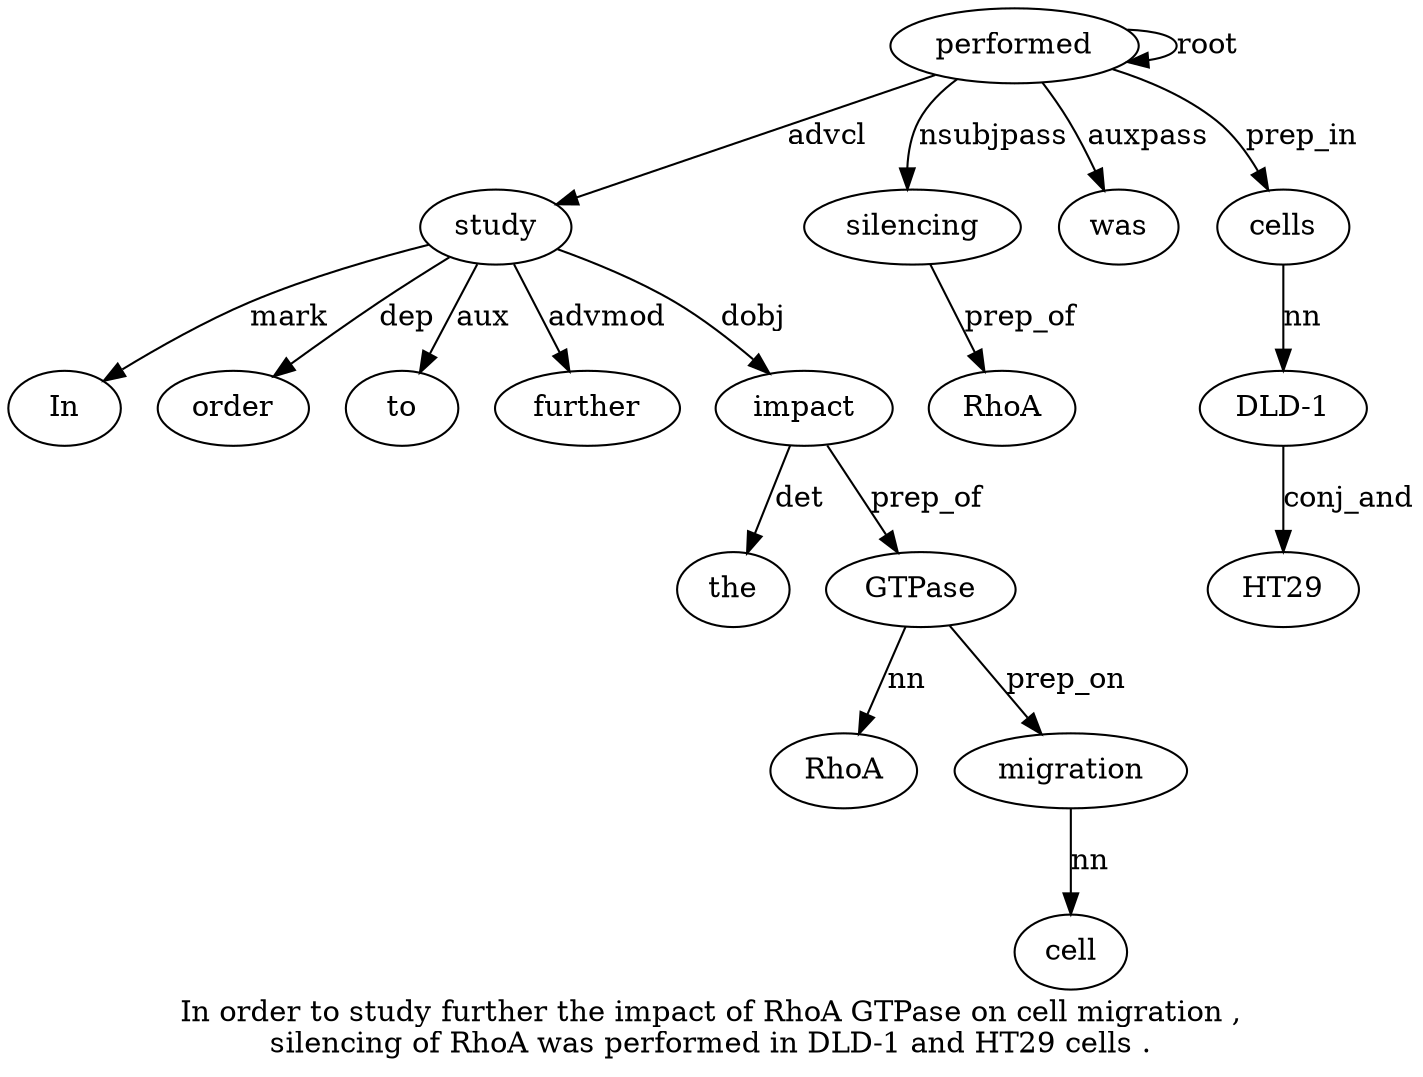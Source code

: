 digraph "In order to study further the impact of RhoA GTPase on cell migration ,  silencing of RhoA was performed in DLD-1 and HT29 cells ." {
label="In order to study further the impact of RhoA GTPase on cell migration ,
silencing of RhoA was performed in DLD-1 and HT29 cells .";
study4 [style=filled, fillcolor=white, label=study];
In1 [style=filled, fillcolor=white, label=In];
study4 -> In1  [label=mark];
order2 [style=filled, fillcolor=white, label=order];
study4 -> order2  [label=dep];
to3 [style=filled, fillcolor=white, label=to];
study4 -> to3  [label=aux];
performed19 [style=filled, fillcolor=white, label=performed];
performed19 -> study4  [label=advcl];
further5 [style=filled, fillcolor=white, label=further];
study4 -> further5  [label=advmod];
impact7 [style=filled, fillcolor=white, label=impact];
the6 [style=filled, fillcolor=white, label=the];
impact7 -> the6  [label=det];
study4 -> impact7  [label=dobj];
GTPase10 [style=filled, fillcolor=white, label=GTPase];
RhoA9 [style=filled, fillcolor=white, label=RhoA];
GTPase10 -> RhoA9  [label=nn];
impact7 -> GTPase10  [label=prep_of];
migration13 [style=filled, fillcolor=white, label=migration];
cell12 [style=filled, fillcolor=white, label=cell];
migration13 -> cell12  [label=nn];
GTPase10 -> migration13  [label=prep_on];
silencing15 [style=filled, fillcolor=white, label=silencing];
performed19 -> silencing15  [label=nsubjpass];
RhoA17 [style=filled, fillcolor=white, label=RhoA];
silencing15 -> RhoA17  [label=prep_of];
was18 [style=filled, fillcolor=white, label=was];
performed19 -> was18  [label=auxpass];
performed19 -> performed19  [label=root];
cells24 [style=filled, fillcolor=white, label=cells];
"DLD-12" [style=filled, fillcolor=white, label="DLD-1"];
cells24 -> "DLD-12"  [label=nn];
HT2923 [style=filled, fillcolor=white, label=HT29];
"DLD-12" -> HT2923  [label=conj_and];
performed19 -> cells24  [label=prep_in];
}
